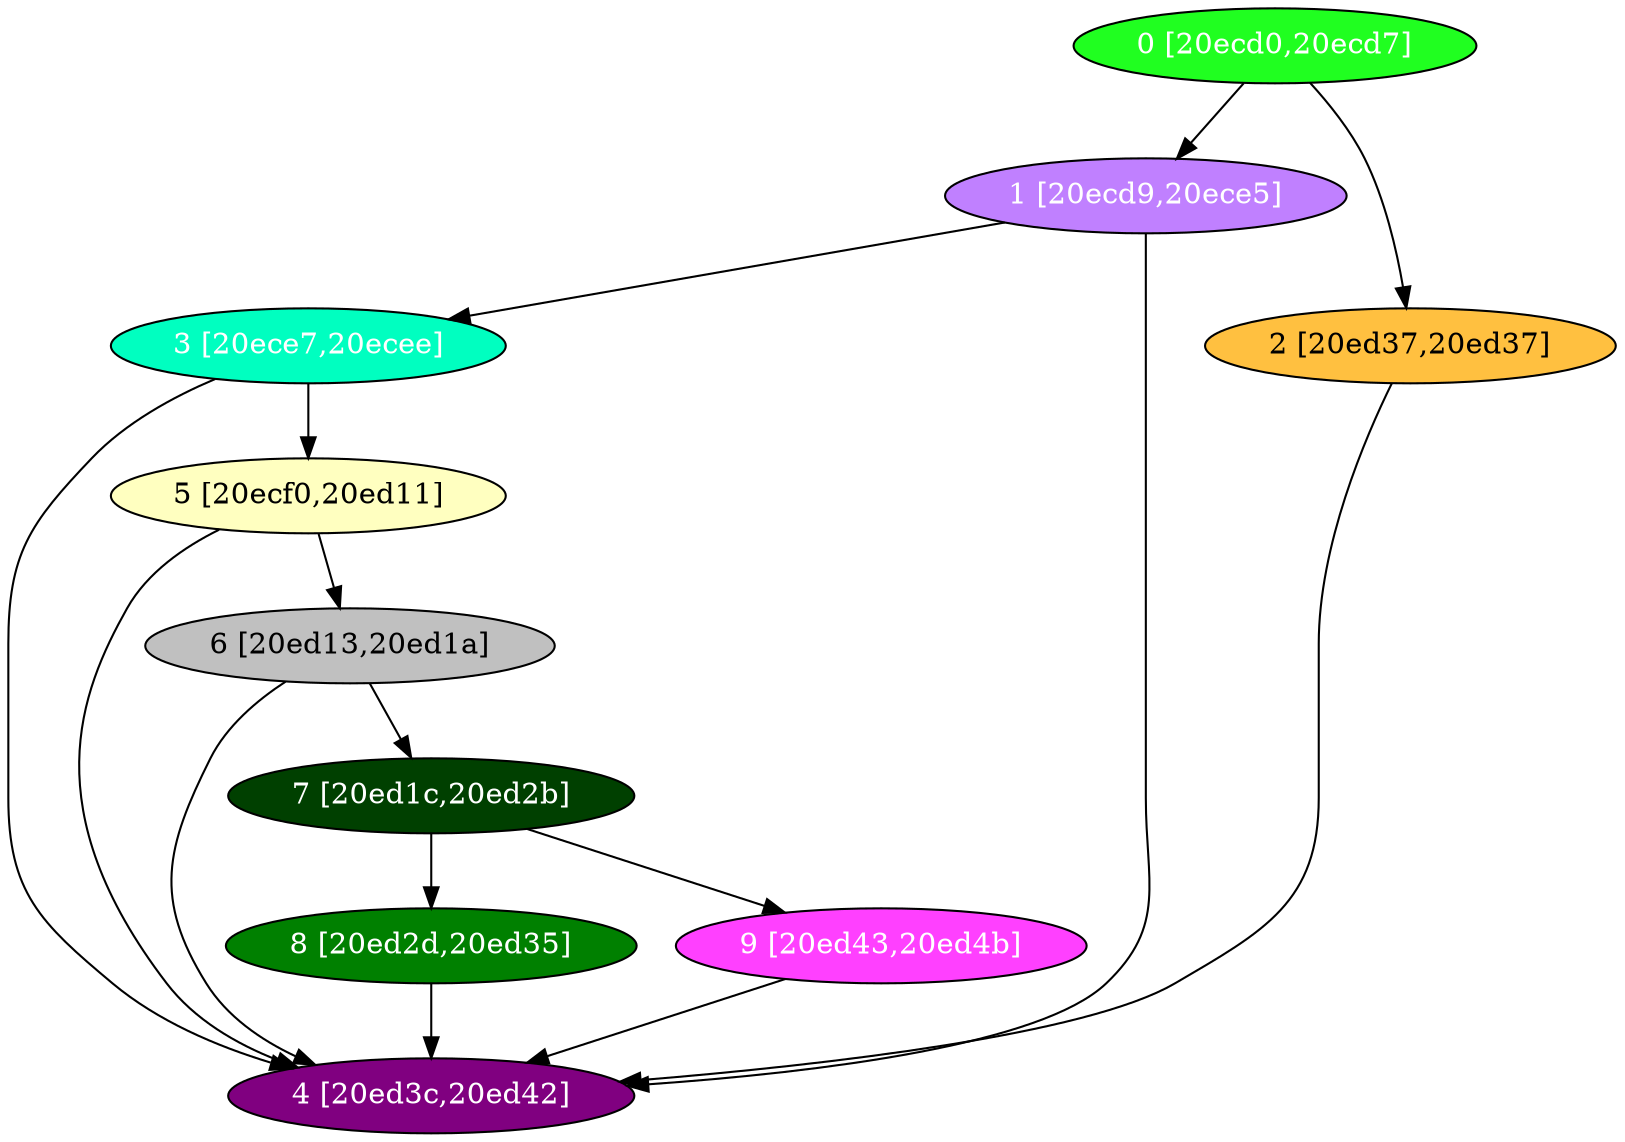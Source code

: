 diGraph libnss3{
	libnss3_0  [style=filled fillcolor="#20FF20" fontcolor="#ffffff" shape=oval label="0 [20ecd0,20ecd7]"]
	libnss3_1  [style=filled fillcolor="#C080FF" fontcolor="#ffffff" shape=oval label="1 [20ecd9,20ece5]"]
	libnss3_2  [style=filled fillcolor="#FFC040" fontcolor="#000000" shape=oval label="2 [20ed37,20ed37]"]
	libnss3_3  [style=filled fillcolor="#00FFC0" fontcolor="#ffffff" shape=oval label="3 [20ece7,20ecee]"]
	libnss3_4  [style=filled fillcolor="#800080" fontcolor="#ffffff" shape=oval label="4 [20ed3c,20ed42]"]
	libnss3_5  [style=filled fillcolor="#FFFFC0" fontcolor="#000000" shape=oval label="5 [20ecf0,20ed11]"]
	libnss3_6  [style=filled fillcolor="#C0C0C0" fontcolor="#000000" shape=oval label="6 [20ed13,20ed1a]"]
	libnss3_7  [style=filled fillcolor="#004000" fontcolor="#ffffff" shape=oval label="7 [20ed1c,20ed2b]"]
	libnss3_8  [style=filled fillcolor="#008000" fontcolor="#ffffff" shape=oval label="8 [20ed2d,20ed35]"]
	libnss3_9  [style=filled fillcolor="#FF40FF" fontcolor="#ffffff" shape=oval label="9 [20ed43,20ed4b]"]

	libnss3_0 -> libnss3_1
	libnss3_0 -> libnss3_2
	libnss3_1 -> libnss3_3
	libnss3_1 -> libnss3_4
	libnss3_2 -> libnss3_4
	libnss3_3 -> libnss3_4
	libnss3_3 -> libnss3_5
	libnss3_5 -> libnss3_4
	libnss3_5 -> libnss3_6
	libnss3_6 -> libnss3_4
	libnss3_6 -> libnss3_7
	libnss3_7 -> libnss3_8
	libnss3_7 -> libnss3_9
	libnss3_8 -> libnss3_4
	libnss3_9 -> libnss3_4
}